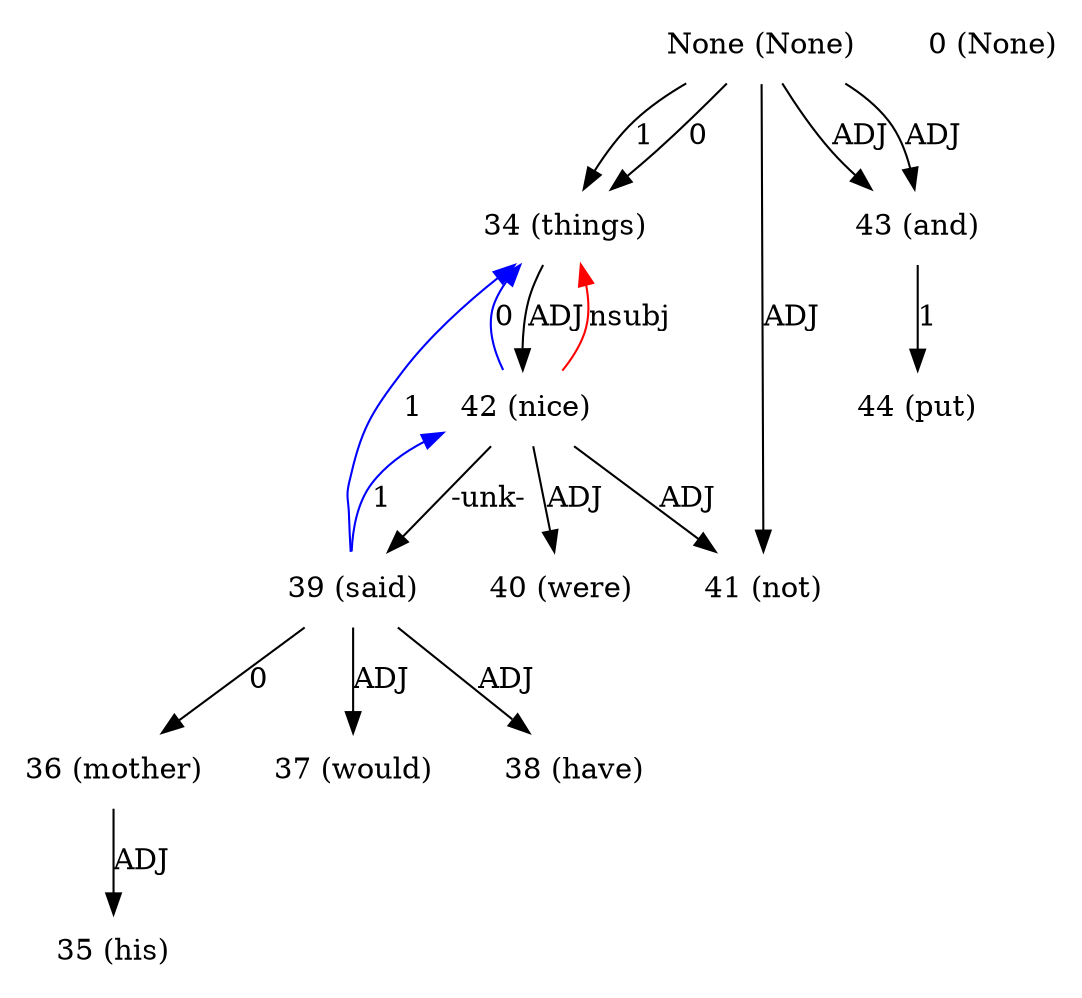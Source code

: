 digraph G{
edge [dir=forward]
node [shape=plaintext]

None [label="None (None)"]
None -> 34 [label="1"]
None [label="None (None)"]
None -> 34 [label="0"]
None -> 41 [label="ADJ"]
None [label="None (None)"]
None -> 43 [label="ADJ"]
None [label="None (None)"]
None -> 43 [label="ADJ"]
0 [label="0 (None)"]
34 [label="34 (things)"]
34 -> 42 [label="ADJ"]
42 -> 34 [label="nsubj", color="red"]
35 [label="35 (his)"]
36 [label="36 (mother)"]
36 -> 35 [label="ADJ"]
37 [label="37 (would)"]
38 [label="38 (have)"]
39 [label="39 (said)"]
39 -> 42 [label="1", color="blue"]
39 -> 34 [label="1", color="blue"]
39 -> 36 [label="0"]
39 -> 37 [label="ADJ"]
39 -> 38 [label="ADJ"]
40 [label="40 (were)"]
41 [label="41 (not)"]
42 [label="42 (nice)"]
42 -> 39 [label="-unk-"]
42 -> 40 [label="ADJ"]
42 -> 41 [label="ADJ"]
42 -> 34 [label="0", color="blue"]
43 [label="43 (and)"]
43 -> 44 [label="1"]
44 [label="44 (put)"]
}
